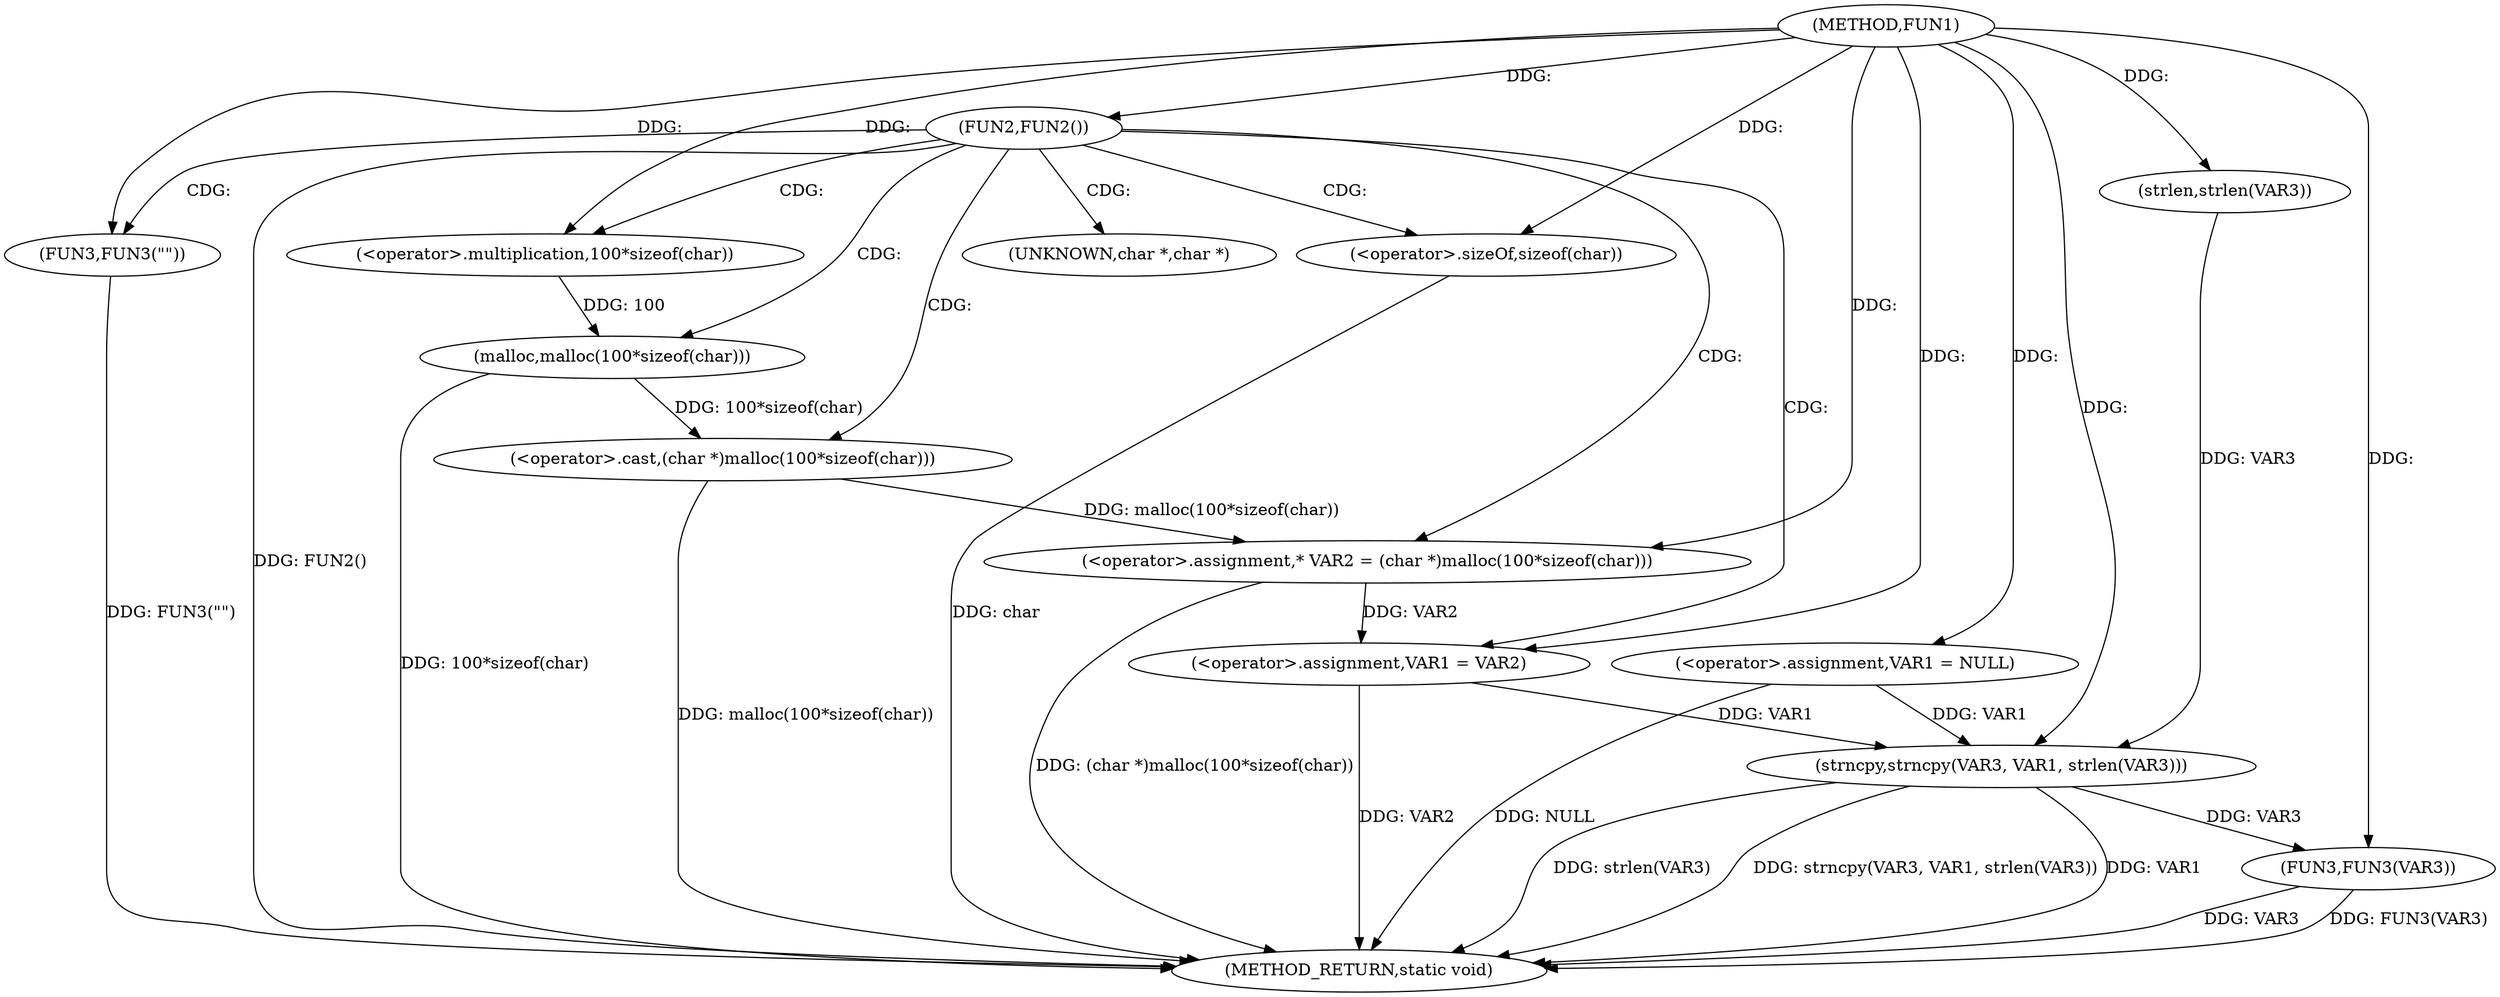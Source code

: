 digraph FUN1 {  
"1000100" [label = "(METHOD,FUN1)" ]
"1000136" [label = "(METHOD_RETURN,static void)" ]
"1000103" [label = "(<operator>.assignment,VAR1 = NULL)" ]
"1000107" [label = "(FUN2,FUN2())" ]
"1000109" [label = "(FUN3,FUN3(\"\"))" ]
"1000115" [label = "(<operator>.assignment,* VAR2 = (char *)malloc(100*sizeof(char)))" ]
"1000117" [label = "(<operator>.cast,(char *)malloc(100*sizeof(char)))" ]
"1000119" [label = "(malloc,malloc(100*sizeof(char)))" ]
"1000120" [label = "(<operator>.multiplication,100*sizeof(char))" ]
"1000122" [label = "(<operator>.sizeOf,sizeof(char))" ]
"1000124" [label = "(<operator>.assignment,VAR1 = VAR2)" ]
"1000129" [label = "(strncpy,strncpy(VAR3, VAR1, strlen(VAR3)))" ]
"1000132" [label = "(strlen,strlen(VAR3))" ]
"1000134" [label = "(FUN3,FUN3(VAR3))" ]
"1000118" [label = "(UNKNOWN,char *,char *)" ]
  "1000115" -> "1000136"  [ label = "DDG: (char *)malloc(100*sizeof(char))"] 
  "1000124" -> "1000136"  [ label = "DDG: VAR2"] 
  "1000107" -> "1000136"  [ label = "DDG: FUN2()"] 
  "1000103" -> "1000136"  [ label = "DDG: NULL"] 
  "1000117" -> "1000136"  [ label = "DDG: malloc(100*sizeof(char))"] 
  "1000109" -> "1000136"  [ label = "DDG: FUN3(\"\")"] 
  "1000122" -> "1000136"  [ label = "DDG: char"] 
  "1000129" -> "1000136"  [ label = "DDG: strlen(VAR3)"] 
  "1000129" -> "1000136"  [ label = "DDG: strncpy(VAR3, VAR1, strlen(VAR3))"] 
  "1000134" -> "1000136"  [ label = "DDG: FUN3(VAR3)"] 
  "1000134" -> "1000136"  [ label = "DDG: VAR3"] 
  "1000119" -> "1000136"  [ label = "DDG: 100*sizeof(char)"] 
  "1000129" -> "1000136"  [ label = "DDG: VAR1"] 
  "1000100" -> "1000103"  [ label = "DDG: "] 
  "1000100" -> "1000107"  [ label = "DDG: "] 
  "1000100" -> "1000109"  [ label = "DDG: "] 
  "1000117" -> "1000115"  [ label = "DDG: malloc(100*sizeof(char))"] 
  "1000100" -> "1000115"  [ label = "DDG: "] 
  "1000119" -> "1000117"  [ label = "DDG: 100*sizeof(char)"] 
  "1000120" -> "1000119"  [ label = "DDG: 100"] 
  "1000100" -> "1000120"  [ label = "DDG: "] 
  "1000100" -> "1000122"  [ label = "DDG: "] 
  "1000115" -> "1000124"  [ label = "DDG: VAR2"] 
  "1000100" -> "1000124"  [ label = "DDG: "] 
  "1000132" -> "1000129"  [ label = "DDG: VAR3"] 
  "1000100" -> "1000129"  [ label = "DDG: "] 
  "1000124" -> "1000129"  [ label = "DDG: VAR1"] 
  "1000103" -> "1000129"  [ label = "DDG: VAR1"] 
  "1000100" -> "1000132"  [ label = "DDG: "] 
  "1000129" -> "1000134"  [ label = "DDG: VAR3"] 
  "1000100" -> "1000134"  [ label = "DDG: "] 
  "1000107" -> "1000109"  [ label = "CDG: "] 
  "1000107" -> "1000124"  [ label = "CDG: "] 
  "1000107" -> "1000119"  [ label = "CDG: "] 
  "1000107" -> "1000115"  [ label = "CDG: "] 
  "1000107" -> "1000120"  [ label = "CDG: "] 
  "1000107" -> "1000117"  [ label = "CDG: "] 
  "1000107" -> "1000118"  [ label = "CDG: "] 
  "1000107" -> "1000122"  [ label = "CDG: "] 
}

